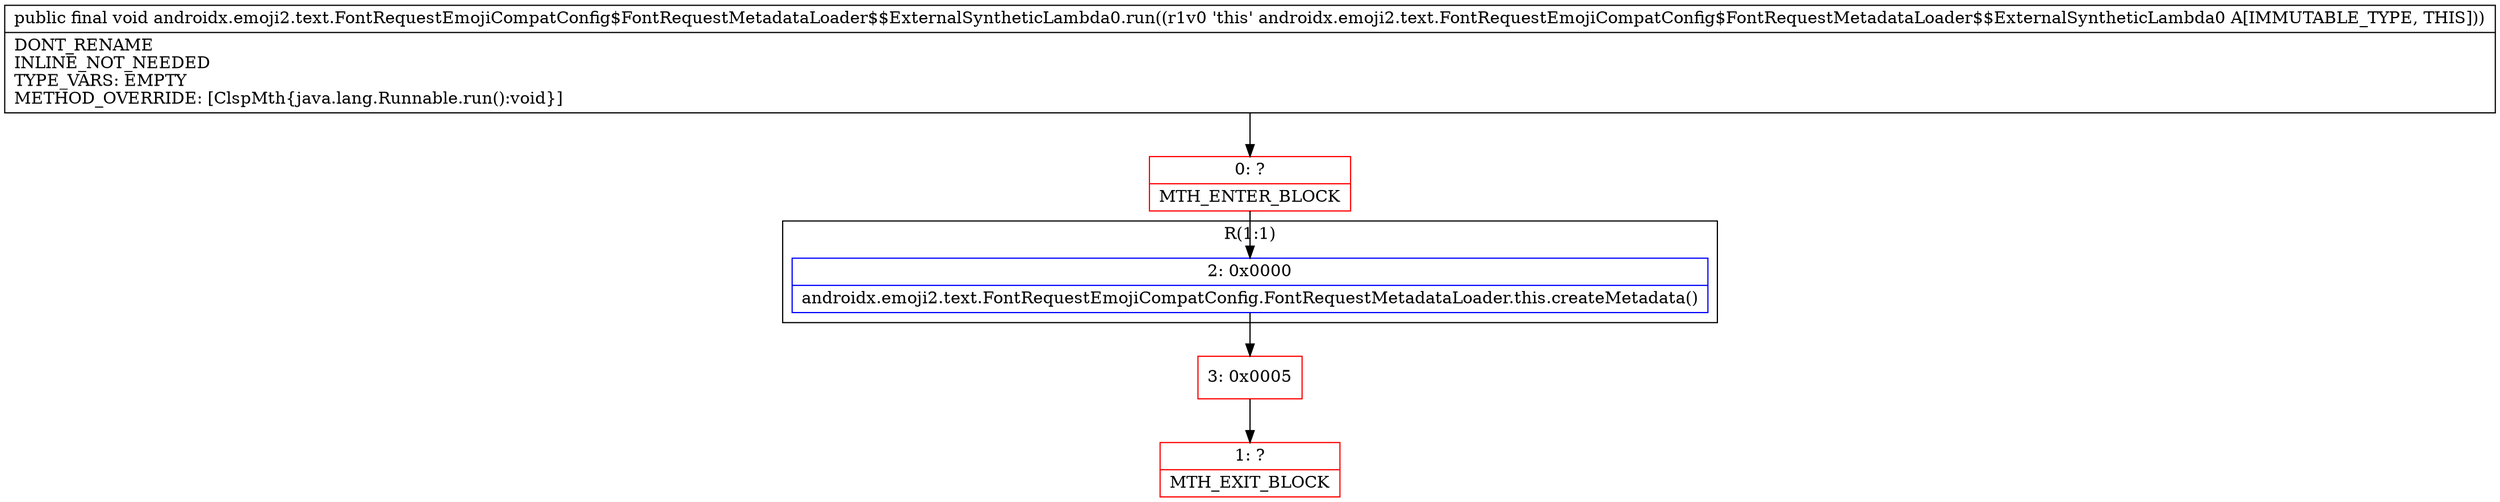 digraph "CFG forandroidx.emoji2.text.FontRequestEmojiCompatConfig$FontRequestMetadataLoader$$ExternalSyntheticLambda0.run()V" {
subgraph cluster_Region_1985476351 {
label = "R(1:1)";
node [shape=record,color=blue];
Node_2 [shape=record,label="{2\:\ 0x0000|androidx.emoji2.text.FontRequestEmojiCompatConfig.FontRequestMetadataLoader.this.createMetadata()\l}"];
}
Node_0 [shape=record,color=red,label="{0\:\ ?|MTH_ENTER_BLOCK\l}"];
Node_3 [shape=record,color=red,label="{3\:\ 0x0005}"];
Node_1 [shape=record,color=red,label="{1\:\ ?|MTH_EXIT_BLOCK\l}"];
MethodNode[shape=record,label="{public final void androidx.emoji2.text.FontRequestEmojiCompatConfig$FontRequestMetadataLoader$$ExternalSyntheticLambda0.run((r1v0 'this' androidx.emoji2.text.FontRequestEmojiCompatConfig$FontRequestMetadataLoader$$ExternalSyntheticLambda0 A[IMMUTABLE_TYPE, THIS]))  | DONT_RENAME\lINLINE_NOT_NEEDED\lTYPE_VARS: EMPTY\lMETHOD_OVERRIDE: [ClspMth\{java.lang.Runnable.run():void\}]\l}"];
MethodNode -> Node_0;Node_2 -> Node_3;
Node_0 -> Node_2;
Node_3 -> Node_1;
}


